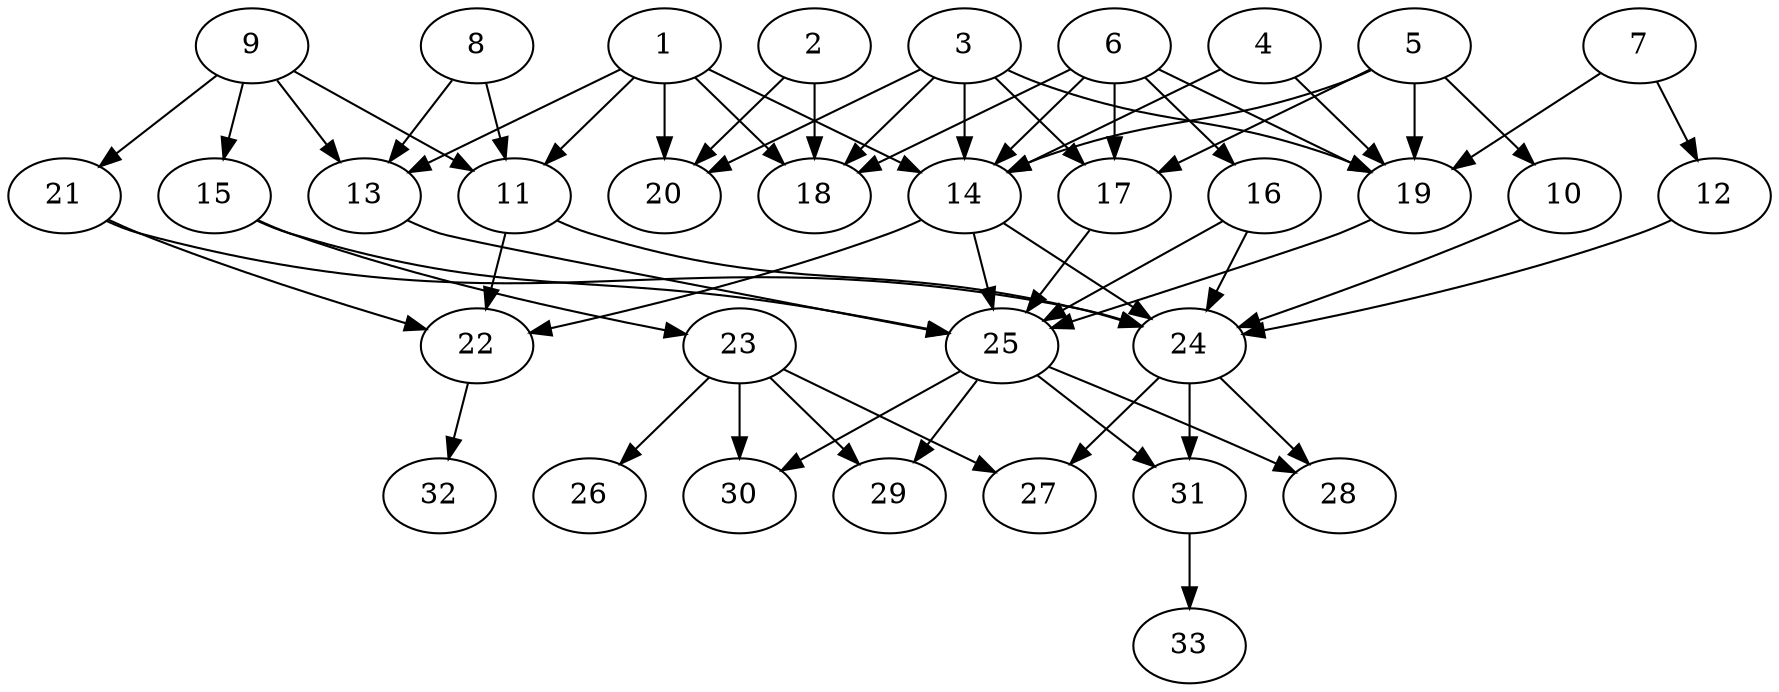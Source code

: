 // DAG (tier=2-normal, mode=compute, n=33, ccr=0.366, fat=0.691, density=0.516, regular=0.431, jump=0.112, mindata=524288, maxdata=8388608)
// DAG automatically generated by daggen at Sun Aug 24 16:33:33 2025
// /home/ermia/Project/Environments/daggen/bin/daggen --dot --ccr 0.366 --fat 0.691 --regular 0.431 --density 0.516 --jump 0.112 --mindata 524288 --maxdata 8388608 -n 33 
digraph G {
  1 [size="31654689358147272", alpha="0.20", expect_size="15827344679073636"]
  1 -> 11 [size ="528714844602368"]
  1 -> 13 [size ="528714844602368"]
  1 -> 14 [size ="528714844602368"]
  1 -> 18 [size ="528714844602368"]
  1 -> 20 [size ="528714844602368"]
  2 [size="84420565384084586496", alpha="0.07", expect_size="42210282692042293248"]
  2 -> 18 [size ="153953236942848"]
  2 -> 20 [size ="153953236942848"]
  3 [size="10041867957923628", alpha="0.06", expect_size="5020933978961814"]
  3 -> 14 [size ="4606025269248"]
  3 -> 17 [size ="4606025269248"]
  3 -> 18 [size ="4606025269248"]
  3 -> 19 [size ="4606025269248"]
  3 -> 20 [size ="4606025269248"]
  4 [size="3710242498793723", alpha="0.09", expect_size="1855121249396861"]
  4 -> 14 [size ="63947373805568"]
  4 -> 19 [size ="63947373805568"]
  5 [size="22764924099922312", alpha="0.12", expect_size="11382462049961156"]
  5 -> 10 [size ="537273640681472"]
  5 -> 14 [size ="537273640681472"]
  5 -> 17 [size ="537273640681472"]
  5 -> 19 [size ="537273640681472"]
  6 [size="27649686455449550848", alpha="0.04", expect_size="13824843227724775424"]
  6 -> 14 [size ="73150414979072"]
  6 -> 16 [size ="73150414979072"]
  6 -> 17 [size ="73150414979072"]
  6 -> 18 [size ="73150414979072"]
  6 -> 19 [size ="73150414979072"]
  7 [size="21541272890974404", alpha="0.08", expect_size="10770636445487202"]
  7 -> 12 [size ="394189288243200"]
  7 -> 19 [size ="394189288243200"]
  8 [size="1033896928011559680", alpha="0.16", expect_size="516948464005779840"]
  8 -> 11 [size ="416461805846528"]
  8 -> 13 [size ="416461805846528"]
  9 [size="8025300862745800", alpha="0.05", expect_size="4012650431372900"]
  9 -> 11 [size ="335061136179200"]
  9 -> 13 [size ="335061136179200"]
  9 -> 15 [size ="335061136179200"]
  9 -> 21 [size ="335061136179200"]
  10 [size="19232946957376968", alpha="0.15", expect_size="9616473478688484"]
  10 -> 24 [size ="318104101978112"]
  11 [size="620426999592792320", alpha="0.02", expect_size="310213499796396160"]
  11 -> 22 [size ="363417349128192"]
  11 -> 24 [size ="363417349128192"]
  12 [size="144663619616498688", alpha="0.08", expect_size="72331809808249344"]
  12 -> 24 [size ="118279582515200"]
  13 [size="16014896958176452", alpha="0.06", expect_size="8007448479088226"]
  13 -> 25 [size ="531782751485952"]
  14 [size="40803084735371804672", alpha="0.04", expect_size="20401542367685902336"]
  14 -> 22 [size ="94816805322752"]
  14 -> 24 [size ="94816805322752"]
  14 -> 25 [size ="94816805322752"]
  15 [size="225722361151607537664", alpha="0.11", expect_size="112861180575803768832"]
  15 -> 23 [size ="296578531196928"]
  15 -> 25 [size ="296578531196928"]
  16 [size="460820926824624160768", alpha="0.13", expect_size="230410463412312080384"]
  16 -> 24 [size ="477285362696192"]
  16 -> 25 [size ="477285362696192"]
  17 [size="195783763905595040", alpha="0.08", expect_size="97891881952797520"]
  17 -> 25 [size ="247064042668032"]
  18 [size="23577646080802744", alpha="0.18", expect_size="11788823040401372"]
  19 [size="150645415717422", alpha="0.10", expect_size="75322707858711"]
  19 -> 25 [size ="7570718720000"]
  20 [size="124784124392112128000", alpha="0.11", expect_size="62392062196056064000"]
  21 [size="1289709800836567808", alpha="0.06", expect_size="644854900418283904"]
  21 -> 22 [size ="491307424284672"]
  21 -> 24 [size ="491307424284672"]
  22 [size="8376461940132977", alpha="0.09", expect_size="4188230970066488"]
  22 -> 32 [size ="334107527610368"]
  23 [size="46392734812467101696", alpha="0.06", expect_size="23196367406233550848"]
  23 -> 26 [size ="103289609781248"]
  23 -> 27 [size ="103289609781248"]
  23 -> 29 [size ="103289609781248"]
  23 -> 30 [size ="103289609781248"]
  24 [size="193547485283415744", alpha="0.02", expect_size="96773742641707872"]
  24 -> 27 [size ="145169894604800"]
  24 -> 28 [size ="145169894604800"]
  24 -> 31 [size ="145169894604800"]
  25 [size="520812200395419072", alpha="0.14", expect_size="260406100197709536"]
  25 -> 28 [size ="200917529919488"]
  25 -> 29 [size ="200917529919488"]
  25 -> 30 [size ="200917529919488"]
  25 -> 31 [size ="200917529919488"]
  26 [size="57809049241857818624", alpha="0.10", expect_size="28904524620928909312"]
  27 [size="738785367666418432", alpha="0.08", expect_size="369392683833209216"]
  28 [size="746170094129112", alpha="0.01", expect_size="373085047064556"]
  29 [size="15768411293584174", alpha="0.09", expect_size="7884205646792087"]
  30 [size="1628770729224830976", alpha="0.09", expect_size="814385364612415488"]
  31 [size="1440721024942707456", alpha="0.08", expect_size="720360512471353728"]
  31 -> 33 [size ="509316549312512"]
  32 [size="193273979478638240", alpha="0.19", expect_size="96636989739319120"]
  33 [size="181681557929442934784", alpha="0.02", expect_size="90840778964721467392"]
}